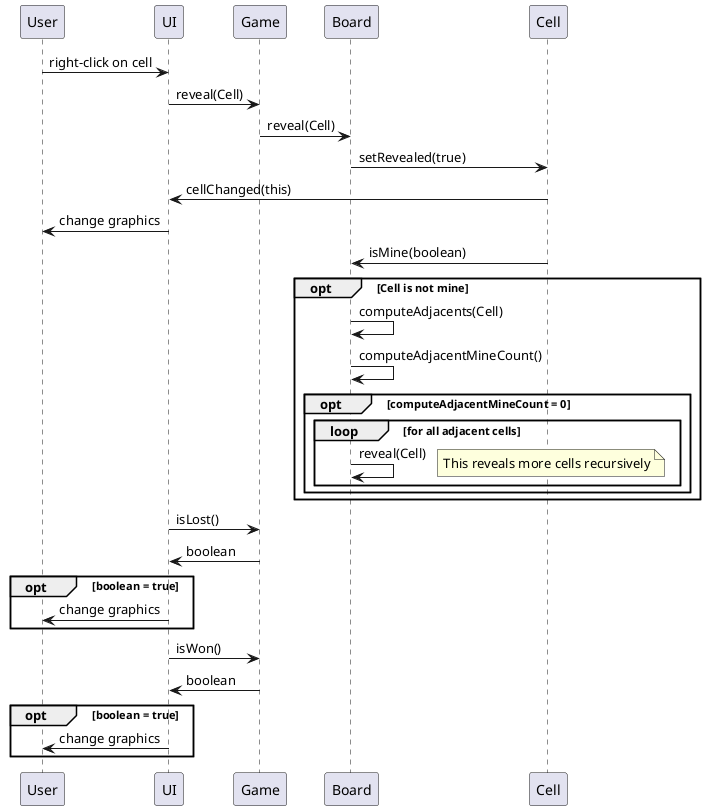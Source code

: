 @startuml "Sequence diagram for right click on cell"

User -> UI : right-click on cell
UI -> Game : reveal(Cell)
Game -> Board : reveal(Cell)
    Board -> Cell : setRevealed(true)
    UI <- Cell : cellChanged(this)
    User <- UI : change graphics
        Board <- Cell : isMine(boolean)

    opt Cell is not mine
        Board -> Board : computeAdjacents(Cell)
        Board -> Board : computeAdjacentMineCount()
        opt computeAdjacentMineCount = 0
            loop for all adjacent cells
            Board -> Board : reveal(Cell)
            note right: This reveals more cells recursively
            end
        end
    end
UI -> Game : isLost()
UI <- Game : boolean
opt boolean = true
User <- UI : change graphics
end
UI -> Game : isWon()
UI <- Game : boolean
opt boolean = true
User <- UI : change graphics
end

@enduml